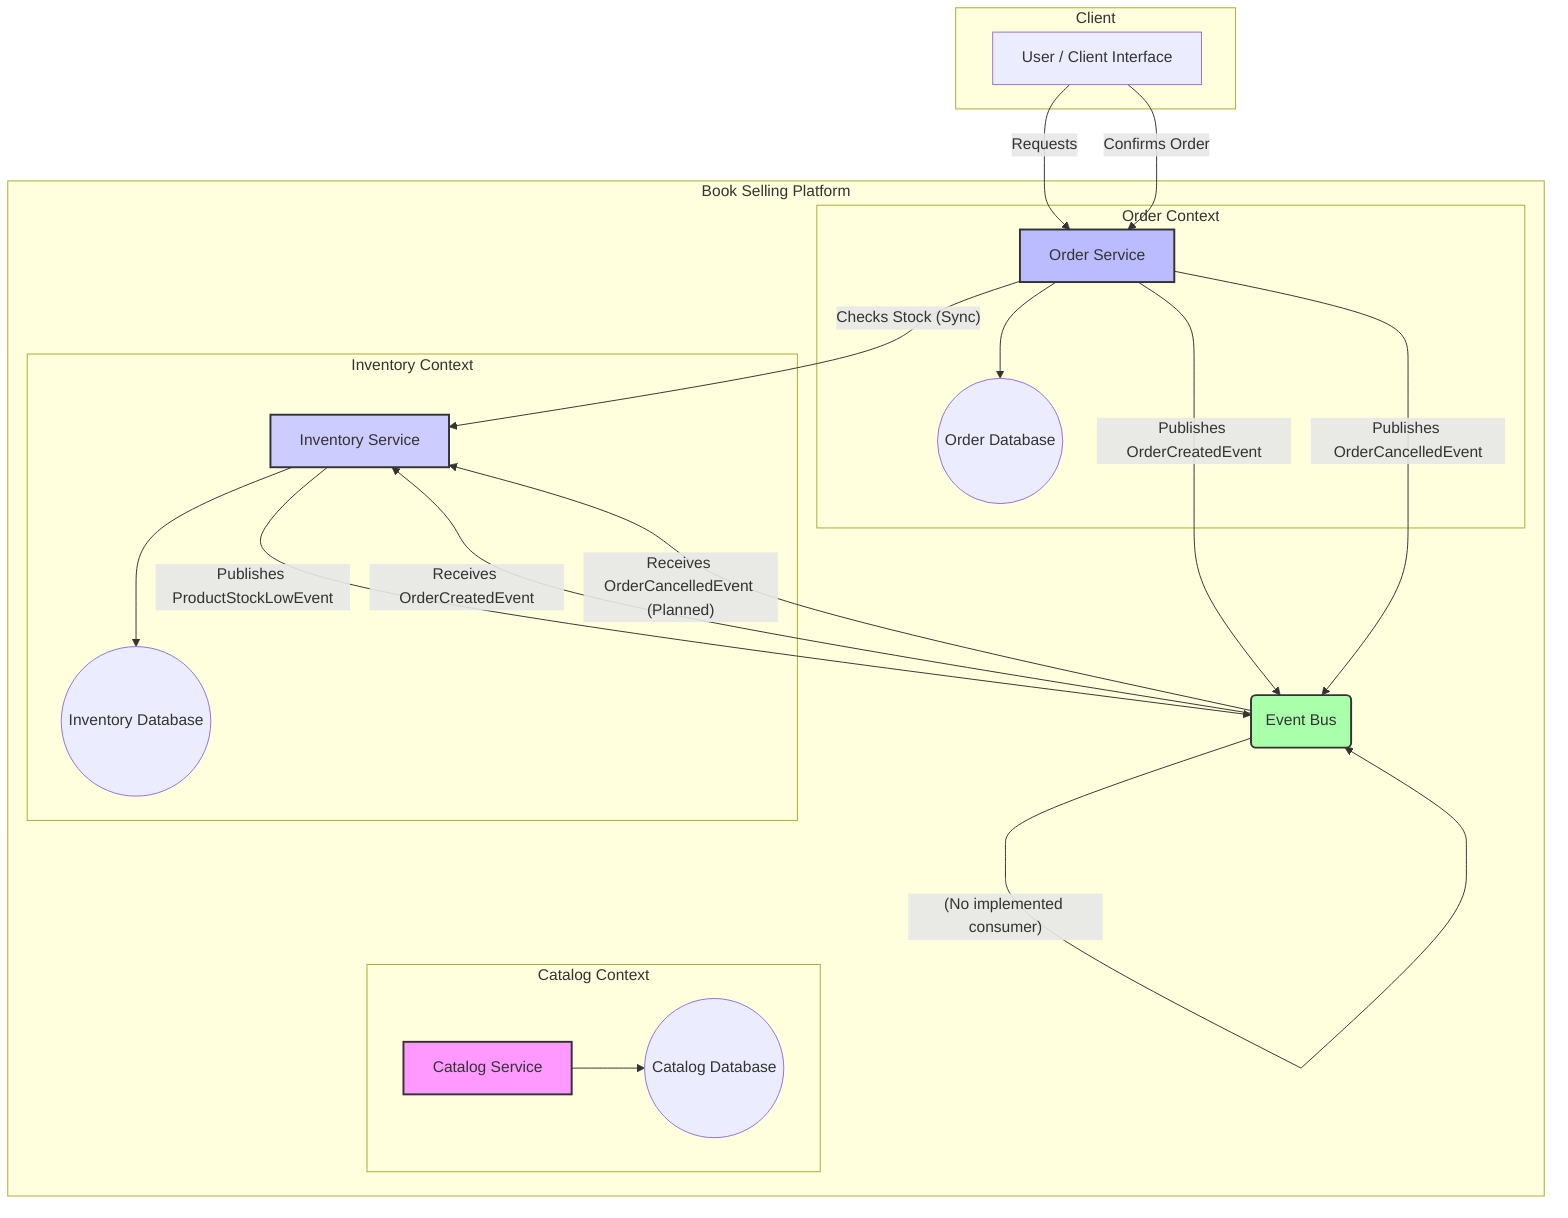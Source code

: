---
config:
  layout: dagre
---
flowchart TD
    subgraph Client["Client"]
        A["User / Client Interface"]
    end
    subgraph subGraph1["Catalog Context"]
        CatalogService["Catalog Service"]
        CatalogDB(("Catalog Database"))
    end
    subgraph subGraph2["Order Context"]
        OrderService["Order Service"]
        OrderDB(("Order Database"))
    end
    subgraph subGraph3["Inventory Context"]
        InventoryService["Inventory Service"]
        InventoryDB(("Inventory Database"))
    end
    subgraph subGraph4["Book Selling Platform"]
        subGraph1
        subGraph2
        subGraph3
        EventBus("Event Bus")
    end
    CatalogService --> CatalogDB
    OrderService --> OrderDB
    InventoryService --> InventoryDB
    A -- Requests --> OrderService
    OrderService -- Checks Stock (Sync) --> InventoryService
    A -- Confirms Order --> OrderService
    OrderService -- Publishes OrderCreatedEvent --> EventBus
    EventBus -- Receives OrderCreatedEvent --> InventoryService
    OrderService -- Publishes OrderCancelledEvent --> EventBus
    EventBus -- Receives OrderCancelledEvent (Planned) --> InventoryService
    InventoryService -- Publishes ProductStockLowEvent --> EventBus
    EventBus -- (No implemented consumer) --> EventBus
style CatalogService fill:#f9f,stroke:#333,stroke-width:2px
style OrderService fill:#bbf,stroke:#333,stroke-width:2px
style InventoryService fill:#ccf,stroke:#333,stroke-width:2px
style EventBus fill:#afa,stroke:#333,stroke-width:2px